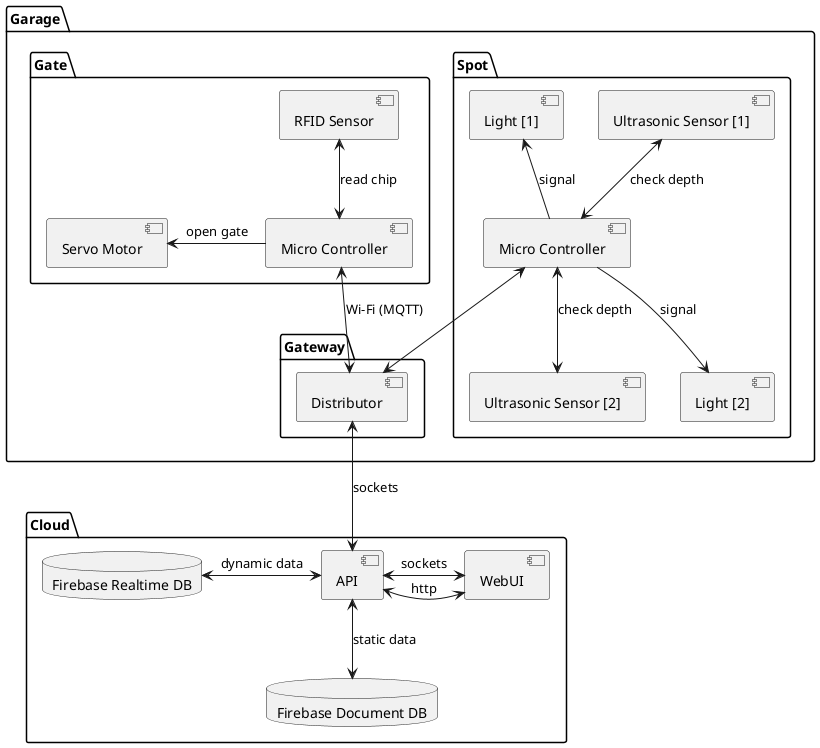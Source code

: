 @startuml

package Garage {
    package Spot {
        component "Ultrasonic Sensor [1]" as sensor1
        component "Light [1]" as actuator1

        component "Ultrasonic Sensor [2]" as sensor2
        component "Light [2]" as actuator2

        component "Micro Controller" as py

        sensor1 <-d-> py : check depth
        actuator1 <-d- py : signal

        sensor2 <-u-> py : check depth
        actuator2 <-u- py : signal
    }

    package Gate {
        component "RFID Sensor" as sensorGate
        component "Micro Controller" as py2
        component "Servo Motor" as actuatorGate

        sensorGate <-d-> py2 : read chip
        actuatorGate <-r- py2 : open gate
    }

    package Gateway {
        component Distributor as distributor
    }

    py <--> distributor
    py2 <--> distributor : Wi-Fi (MQTT)
}

package Cloud {
    database "Firebase Realtime DB" as realtimedb
    database "Firebase Document DB" as documentdb

    component API as api

    component WebUI as web

    api <-r-> web : sockets
    api <-r-> web : http

    api <-l-> realtimedb : dynamic data
    api <--> documentdb : static data

    distributor <--> api : sockets
}

@enduml
